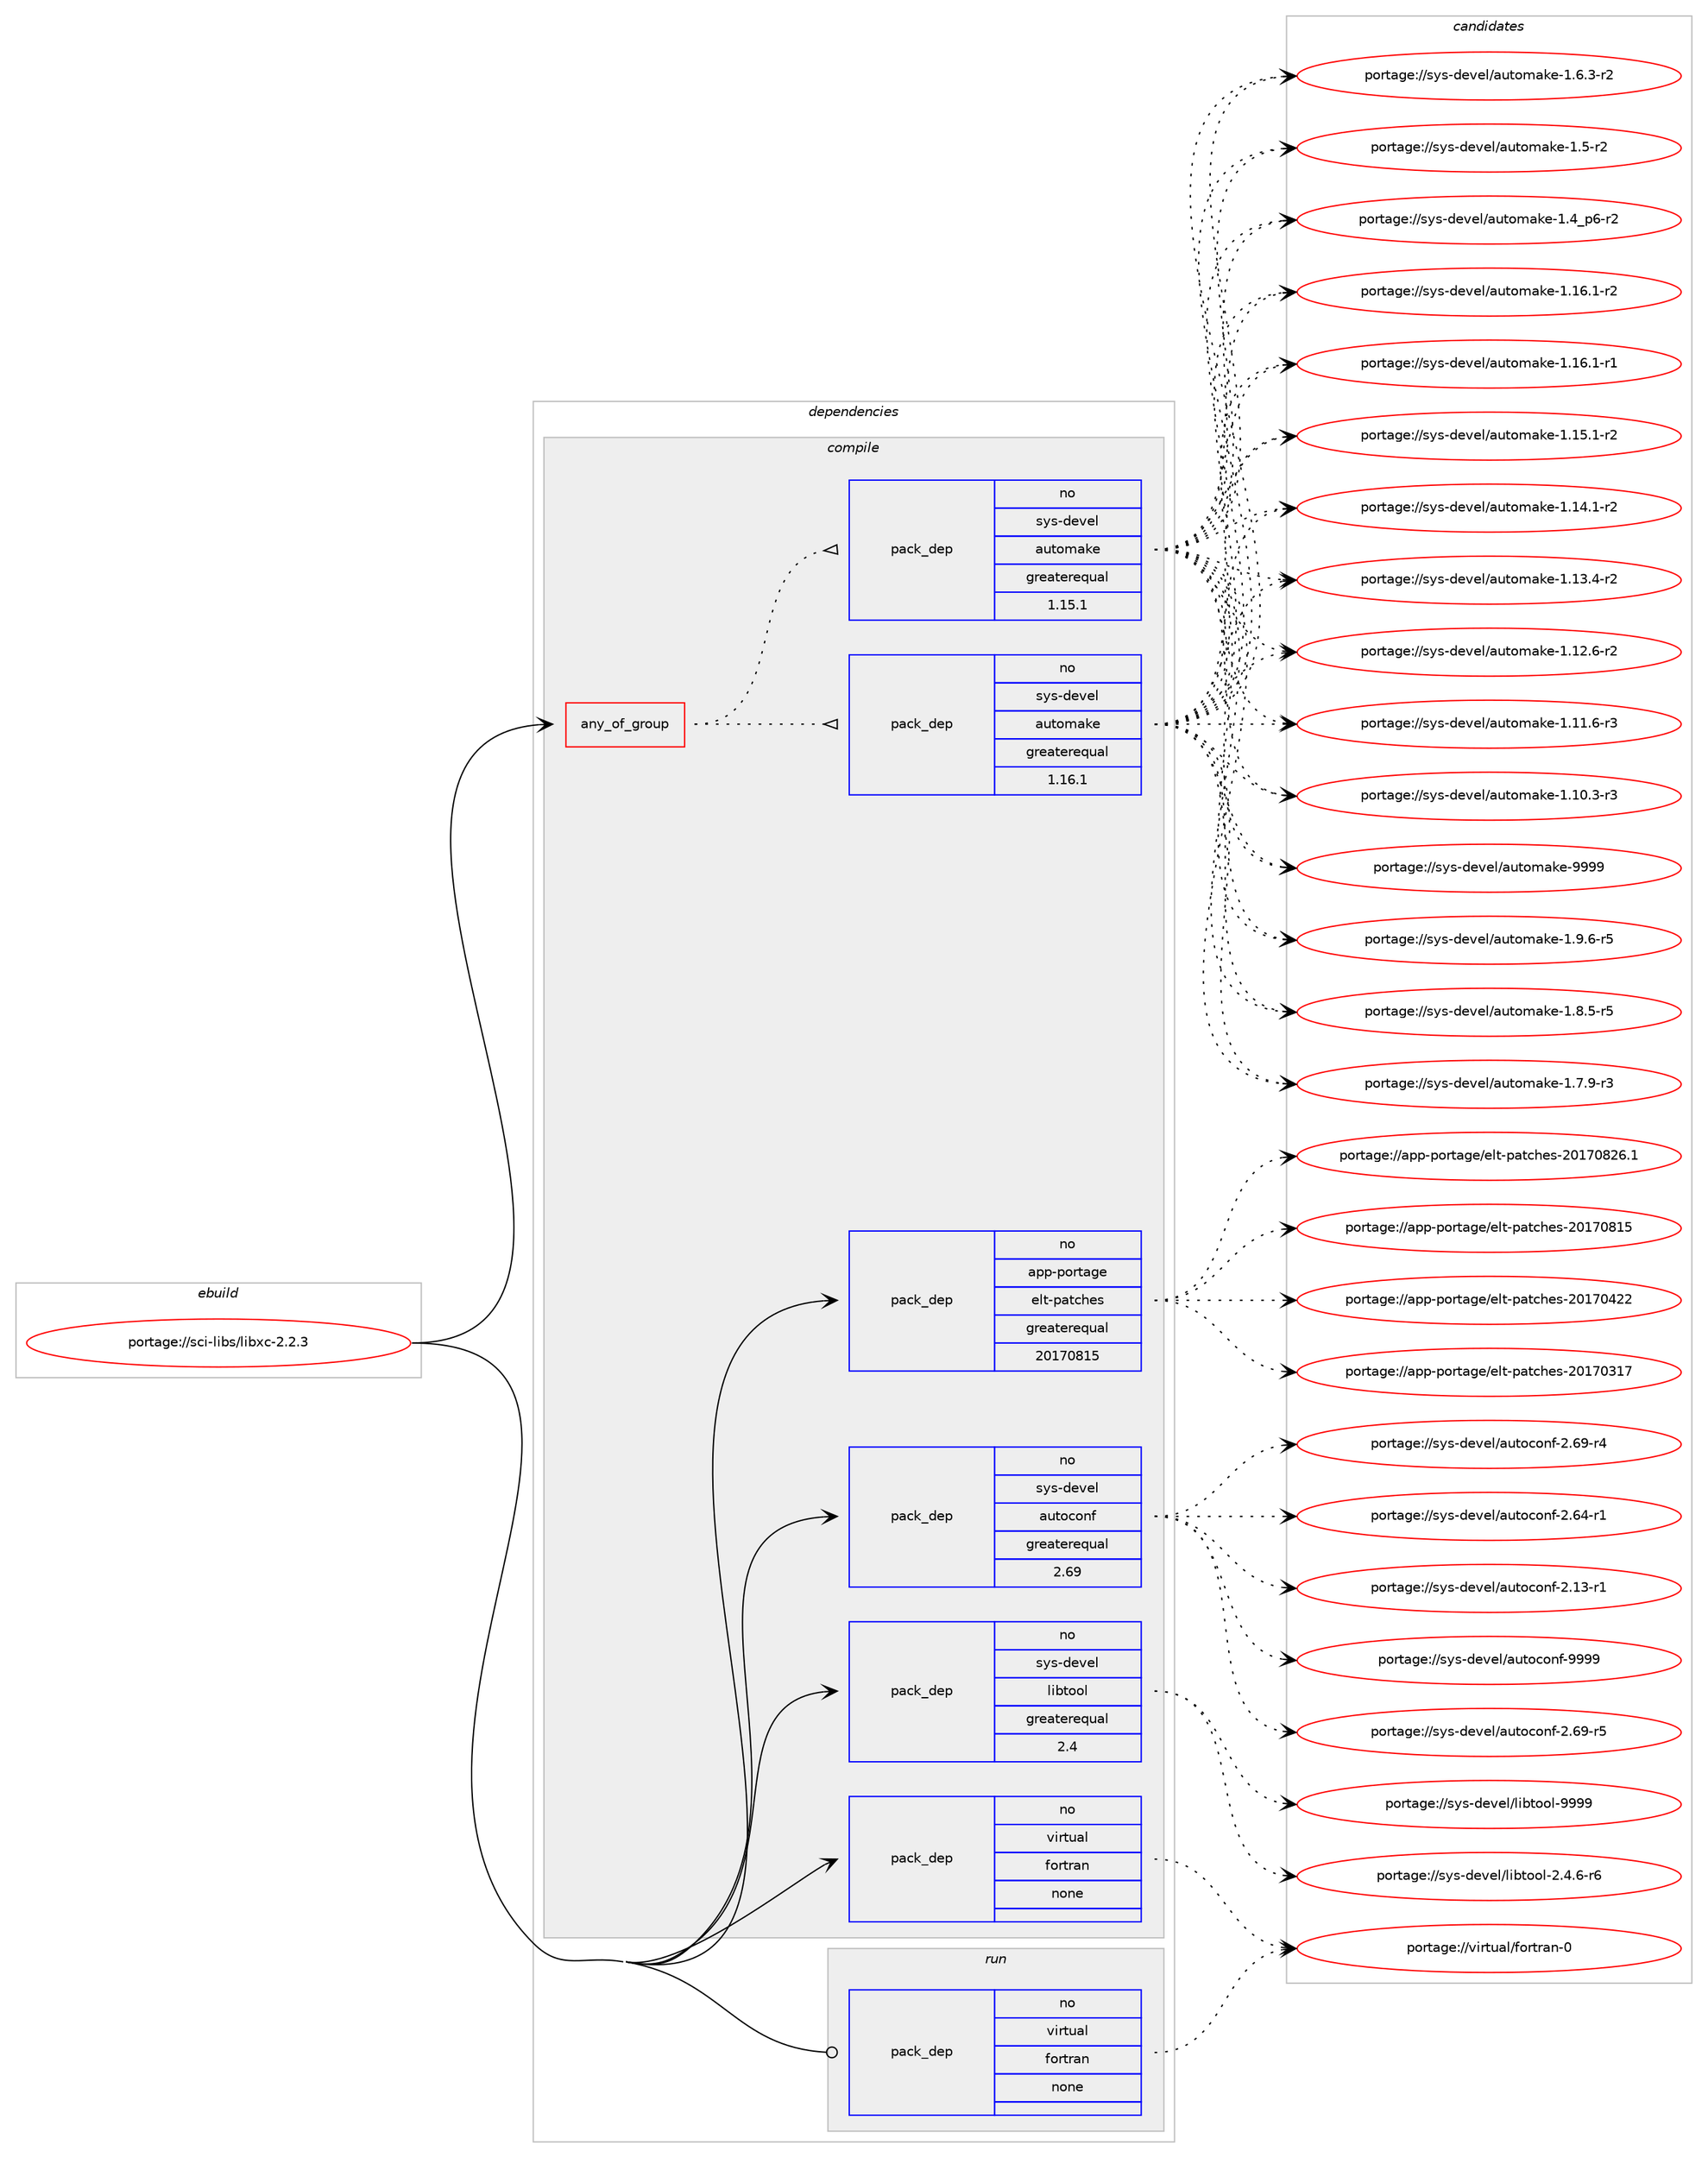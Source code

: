 digraph prolog {

# *************
# Graph options
# *************

newrank=true;
concentrate=true;
compound=true;
graph [rankdir=LR,fontname=Helvetica,fontsize=10,ranksep=1.5];#, ranksep=2.5, nodesep=0.2];
edge  [arrowhead=vee];
node  [fontname=Helvetica,fontsize=10];

# **********
# The ebuild
# **********

subgraph cluster_leftcol {
color=gray;
rank=same;
label=<<i>ebuild</i>>;
id [label="portage://sci-libs/libxc-2.2.3", color=red, width=4, href="../sci-libs/libxc-2.2.3.svg"];
}

# ****************
# The dependencies
# ****************

subgraph cluster_midcol {
color=gray;
label=<<i>dependencies</i>>;
subgraph cluster_compile {
fillcolor="#eeeeee";
style=filled;
label=<<i>compile</i>>;
subgraph any1413 {
dependency87298 [label=<<TABLE BORDER="0" CELLBORDER="1" CELLSPACING="0" CELLPADDING="4"><TR><TD CELLPADDING="10">any_of_group</TD></TR></TABLE>>, shape=none, color=red];subgraph pack68388 {
dependency87299 [label=<<TABLE BORDER="0" CELLBORDER="1" CELLSPACING="0" CELLPADDING="4" WIDTH="220"><TR><TD ROWSPAN="6" CELLPADDING="30">pack_dep</TD></TR><TR><TD WIDTH="110">no</TD></TR><TR><TD>sys-devel</TD></TR><TR><TD>automake</TD></TR><TR><TD>greaterequal</TD></TR><TR><TD>1.16.1</TD></TR></TABLE>>, shape=none, color=blue];
}
dependency87298:e -> dependency87299:w [weight=20,style="dotted",arrowhead="oinv"];
subgraph pack68389 {
dependency87300 [label=<<TABLE BORDER="0" CELLBORDER="1" CELLSPACING="0" CELLPADDING="4" WIDTH="220"><TR><TD ROWSPAN="6" CELLPADDING="30">pack_dep</TD></TR><TR><TD WIDTH="110">no</TD></TR><TR><TD>sys-devel</TD></TR><TR><TD>automake</TD></TR><TR><TD>greaterequal</TD></TR><TR><TD>1.15.1</TD></TR></TABLE>>, shape=none, color=blue];
}
dependency87298:e -> dependency87300:w [weight=20,style="dotted",arrowhead="oinv"];
}
id:e -> dependency87298:w [weight=20,style="solid",arrowhead="vee"];
subgraph pack68390 {
dependency87301 [label=<<TABLE BORDER="0" CELLBORDER="1" CELLSPACING="0" CELLPADDING="4" WIDTH="220"><TR><TD ROWSPAN="6" CELLPADDING="30">pack_dep</TD></TR><TR><TD WIDTH="110">no</TD></TR><TR><TD>app-portage</TD></TR><TR><TD>elt-patches</TD></TR><TR><TD>greaterequal</TD></TR><TR><TD>20170815</TD></TR></TABLE>>, shape=none, color=blue];
}
id:e -> dependency87301:w [weight=20,style="solid",arrowhead="vee"];
subgraph pack68391 {
dependency87302 [label=<<TABLE BORDER="0" CELLBORDER="1" CELLSPACING="0" CELLPADDING="4" WIDTH="220"><TR><TD ROWSPAN="6" CELLPADDING="30">pack_dep</TD></TR><TR><TD WIDTH="110">no</TD></TR><TR><TD>sys-devel</TD></TR><TR><TD>autoconf</TD></TR><TR><TD>greaterequal</TD></TR><TR><TD>2.69</TD></TR></TABLE>>, shape=none, color=blue];
}
id:e -> dependency87302:w [weight=20,style="solid",arrowhead="vee"];
subgraph pack68392 {
dependency87303 [label=<<TABLE BORDER="0" CELLBORDER="1" CELLSPACING="0" CELLPADDING="4" WIDTH="220"><TR><TD ROWSPAN="6" CELLPADDING="30">pack_dep</TD></TR><TR><TD WIDTH="110">no</TD></TR><TR><TD>sys-devel</TD></TR><TR><TD>libtool</TD></TR><TR><TD>greaterequal</TD></TR><TR><TD>2.4</TD></TR></TABLE>>, shape=none, color=blue];
}
id:e -> dependency87303:w [weight=20,style="solid",arrowhead="vee"];
subgraph pack68393 {
dependency87304 [label=<<TABLE BORDER="0" CELLBORDER="1" CELLSPACING="0" CELLPADDING="4" WIDTH="220"><TR><TD ROWSPAN="6" CELLPADDING="30">pack_dep</TD></TR><TR><TD WIDTH="110">no</TD></TR><TR><TD>virtual</TD></TR><TR><TD>fortran</TD></TR><TR><TD>none</TD></TR><TR><TD></TD></TR></TABLE>>, shape=none, color=blue];
}
id:e -> dependency87304:w [weight=20,style="solid",arrowhead="vee"];
}
subgraph cluster_compileandrun {
fillcolor="#eeeeee";
style=filled;
label=<<i>compile and run</i>>;
}
subgraph cluster_run {
fillcolor="#eeeeee";
style=filled;
label=<<i>run</i>>;
subgraph pack68394 {
dependency87305 [label=<<TABLE BORDER="0" CELLBORDER="1" CELLSPACING="0" CELLPADDING="4" WIDTH="220"><TR><TD ROWSPAN="6" CELLPADDING="30">pack_dep</TD></TR><TR><TD WIDTH="110">no</TD></TR><TR><TD>virtual</TD></TR><TR><TD>fortran</TD></TR><TR><TD>none</TD></TR><TR><TD></TD></TR></TABLE>>, shape=none, color=blue];
}
id:e -> dependency87305:w [weight=20,style="solid",arrowhead="odot"];
}
}

# **************
# The candidates
# **************

subgraph cluster_choices {
rank=same;
color=gray;
label=<<i>candidates</i>>;

subgraph choice68388 {
color=black;
nodesep=1;
choice115121115451001011181011084797117116111109971071014557575757 [label="portage://sys-devel/automake-9999", color=red, width=4,href="../sys-devel/automake-9999.svg"];
choice115121115451001011181011084797117116111109971071014549465746544511453 [label="portage://sys-devel/automake-1.9.6-r5", color=red, width=4,href="../sys-devel/automake-1.9.6-r5.svg"];
choice115121115451001011181011084797117116111109971071014549465646534511453 [label="portage://sys-devel/automake-1.8.5-r5", color=red, width=4,href="../sys-devel/automake-1.8.5-r5.svg"];
choice115121115451001011181011084797117116111109971071014549465546574511451 [label="portage://sys-devel/automake-1.7.9-r3", color=red, width=4,href="../sys-devel/automake-1.7.9-r3.svg"];
choice115121115451001011181011084797117116111109971071014549465446514511450 [label="portage://sys-devel/automake-1.6.3-r2", color=red, width=4,href="../sys-devel/automake-1.6.3-r2.svg"];
choice11512111545100101118101108479711711611110997107101454946534511450 [label="portage://sys-devel/automake-1.5-r2", color=red, width=4,href="../sys-devel/automake-1.5-r2.svg"];
choice115121115451001011181011084797117116111109971071014549465295112544511450 [label="portage://sys-devel/automake-1.4_p6-r2", color=red, width=4,href="../sys-devel/automake-1.4_p6-r2.svg"];
choice11512111545100101118101108479711711611110997107101454946495446494511450 [label="portage://sys-devel/automake-1.16.1-r2", color=red, width=4,href="../sys-devel/automake-1.16.1-r2.svg"];
choice11512111545100101118101108479711711611110997107101454946495446494511449 [label="portage://sys-devel/automake-1.16.1-r1", color=red, width=4,href="../sys-devel/automake-1.16.1-r1.svg"];
choice11512111545100101118101108479711711611110997107101454946495346494511450 [label="portage://sys-devel/automake-1.15.1-r2", color=red, width=4,href="../sys-devel/automake-1.15.1-r2.svg"];
choice11512111545100101118101108479711711611110997107101454946495246494511450 [label="portage://sys-devel/automake-1.14.1-r2", color=red, width=4,href="../sys-devel/automake-1.14.1-r2.svg"];
choice11512111545100101118101108479711711611110997107101454946495146524511450 [label="portage://sys-devel/automake-1.13.4-r2", color=red, width=4,href="../sys-devel/automake-1.13.4-r2.svg"];
choice11512111545100101118101108479711711611110997107101454946495046544511450 [label="portage://sys-devel/automake-1.12.6-r2", color=red, width=4,href="../sys-devel/automake-1.12.6-r2.svg"];
choice11512111545100101118101108479711711611110997107101454946494946544511451 [label="portage://sys-devel/automake-1.11.6-r3", color=red, width=4,href="../sys-devel/automake-1.11.6-r3.svg"];
choice11512111545100101118101108479711711611110997107101454946494846514511451 [label="portage://sys-devel/automake-1.10.3-r3", color=red, width=4,href="../sys-devel/automake-1.10.3-r3.svg"];
dependency87299:e -> choice115121115451001011181011084797117116111109971071014557575757:w [style=dotted,weight="100"];
dependency87299:e -> choice115121115451001011181011084797117116111109971071014549465746544511453:w [style=dotted,weight="100"];
dependency87299:e -> choice115121115451001011181011084797117116111109971071014549465646534511453:w [style=dotted,weight="100"];
dependency87299:e -> choice115121115451001011181011084797117116111109971071014549465546574511451:w [style=dotted,weight="100"];
dependency87299:e -> choice115121115451001011181011084797117116111109971071014549465446514511450:w [style=dotted,weight="100"];
dependency87299:e -> choice11512111545100101118101108479711711611110997107101454946534511450:w [style=dotted,weight="100"];
dependency87299:e -> choice115121115451001011181011084797117116111109971071014549465295112544511450:w [style=dotted,weight="100"];
dependency87299:e -> choice11512111545100101118101108479711711611110997107101454946495446494511450:w [style=dotted,weight="100"];
dependency87299:e -> choice11512111545100101118101108479711711611110997107101454946495446494511449:w [style=dotted,weight="100"];
dependency87299:e -> choice11512111545100101118101108479711711611110997107101454946495346494511450:w [style=dotted,weight="100"];
dependency87299:e -> choice11512111545100101118101108479711711611110997107101454946495246494511450:w [style=dotted,weight="100"];
dependency87299:e -> choice11512111545100101118101108479711711611110997107101454946495146524511450:w [style=dotted,weight="100"];
dependency87299:e -> choice11512111545100101118101108479711711611110997107101454946495046544511450:w [style=dotted,weight="100"];
dependency87299:e -> choice11512111545100101118101108479711711611110997107101454946494946544511451:w [style=dotted,weight="100"];
dependency87299:e -> choice11512111545100101118101108479711711611110997107101454946494846514511451:w [style=dotted,weight="100"];
}
subgraph choice68389 {
color=black;
nodesep=1;
choice115121115451001011181011084797117116111109971071014557575757 [label="portage://sys-devel/automake-9999", color=red, width=4,href="../sys-devel/automake-9999.svg"];
choice115121115451001011181011084797117116111109971071014549465746544511453 [label="portage://sys-devel/automake-1.9.6-r5", color=red, width=4,href="../sys-devel/automake-1.9.6-r5.svg"];
choice115121115451001011181011084797117116111109971071014549465646534511453 [label="portage://sys-devel/automake-1.8.5-r5", color=red, width=4,href="../sys-devel/automake-1.8.5-r5.svg"];
choice115121115451001011181011084797117116111109971071014549465546574511451 [label="portage://sys-devel/automake-1.7.9-r3", color=red, width=4,href="../sys-devel/automake-1.7.9-r3.svg"];
choice115121115451001011181011084797117116111109971071014549465446514511450 [label="portage://sys-devel/automake-1.6.3-r2", color=red, width=4,href="../sys-devel/automake-1.6.3-r2.svg"];
choice11512111545100101118101108479711711611110997107101454946534511450 [label="portage://sys-devel/automake-1.5-r2", color=red, width=4,href="../sys-devel/automake-1.5-r2.svg"];
choice115121115451001011181011084797117116111109971071014549465295112544511450 [label="portage://sys-devel/automake-1.4_p6-r2", color=red, width=4,href="../sys-devel/automake-1.4_p6-r2.svg"];
choice11512111545100101118101108479711711611110997107101454946495446494511450 [label="portage://sys-devel/automake-1.16.1-r2", color=red, width=4,href="../sys-devel/automake-1.16.1-r2.svg"];
choice11512111545100101118101108479711711611110997107101454946495446494511449 [label="portage://sys-devel/automake-1.16.1-r1", color=red, width=4,href="../sys-devel/automake-1.16.1-r1.svg"];
choice11512111545100101118101108479711711611110997107101454946495346494511450 [label="portage://sys-devel/automake-1.15.1-r2", color=red, width=4,href="../sys-devel/automake-1.15.1-r2.svg"];
choice11512111545100101118101108479711711611110997107101454946495246494511450 [label="portage://sys-devel/automake-1.14.1-r2", color=red, width=4,href="../sys-devel/automake-1.14.1-r2.svg"];
choice11512111545100101118101108479711711611110997107101454946495146524511450 [label="portage://sys-devel/automake-1.13.4-r2", color=red, width=4,href="../sys-devel/automake-1.13.4-r2.svg"];
choice11512111545100101118101108479711711611110997107101454946495046544511450 [label="portage://sys-devel/automake-1.12.6-r2", color=red, width=4,href="../sys-devel/automake-1.12.6-r2.svg"];
choice11512111545100101118101108479711711611110997107101454946494946544511451 [label="portage://sys-devel/automake-1.11.6-r3", color=red, width=4,href="../sys-devel/automake-1.11.6-r3.svg"];
choice11512111545100101118101108479711711611110997107101454946494846514511451 [label="portage://sys-devel/automake-1.10.3-r3", color=red, width=4,href="../sys-devel/automake-1.10.3-r3.svg"];
dependency87300:e -> choice115121115451001011181011084797117116111109971071014557575757:w [style=dotted,weight="100"];
dependency87300:e -> choice115121115451001011181011084797117116111109971071014549465746544511453:w [style=dotted,weight="100"];
dependency87300:e -> choice115121115451001011181011084797117116111109971071014549465646534511453:w [style=dotted,weight="100"];
dependency87300:e -> choice115121115451001011181011084797117116111109971071014549465546574511451:w [style=dotted,weight="100"];
dependency87300:e -> choice115121115451001011181011084797117116111109971071014549465446514511450:w [style=dotted,weight="100"];
dependency87300:e -> choice11512111545100101118101108479711711611110997107101454946534511450:w [style=dotted,weight="100"];
dependency87300:e -> choice115121115451001011181011084797117116111109971071014549465295112544511450:w [style=dotted,weight="100"];
dependency87300:e -> choice11512111545100101118101108479711711611110997107101454946495446494511450:w [style=dotted,weight="100"];
dependency87300:e -> choice11512111545100101118101108479711711611110997107101454946495446494511449:w [style=dotted,weight="100"];
dependency87300:e -> choice11512111545100101118101108479711711611110997107101454946495346494511450:w [style=dotted,weight="100"];
dependency87300:e -> choice11512111545100101118101108479711711611110997107101454946495246494511450:w [style=dotted,weight="100"];
dependency87300:e -> choice11512111545100101118101108479711711611110997107101454946495146524511450:w [style=dotted,weight="100"];
dependency87300:e -> choice11512111545100101118101108479711711611110997107101454946495046544511450:w [style=dotted,weight="100"];
dependency87300:e -> choice11512111545100101118101108479711711611110997107101454946494946544511451:w [style=dotted,weight="100"];
dependency87300:e -> choice11512111545100101118101108479711711611110997107101454946494846514511451:w [style=dotted,weight="100"];
}
subgraph choice68390 {
color=black;
nodesep=1;
choice971121124511211111411697103101471011081164511297116991041011154550484955485650544649 [label="portage://app-portage/elt-patches-20170826.1", color=red, width=4,href="../app-portage/elt-patches-20170826.1.svg"];
choice97112112451121111141169710310147101108116451129711699104101115455048495548564953 [label="portage://app-portage/elt-patches-20170815", color=red, width=4,href="../app-portage/elt-patches-20170815.svg"];
choice97112112451121111141169710310147101108116451129711699104101115455048495548525050 [label="portage://app-portage/elt-patches-20170422", color=red, width=4,href="../app-portage/elt-patches-20170422.svg"];
choice97112112451121111141169710310147101108116451129711699104101115455048495548514955 [label="portage://app-portage/elt-patches-20170317", color=red, width=4,href="../app-portage/elt-patches-20170317.svg"];
dependency87301:e -> choice971121124511211111411697103101471011081164511297116991041011154550484955485650544649:w [style=dotted,weight="100"];
dependency87301:e -> choice97112112451121111141169710310147101108116451129711699104101115455048495548564953:w [style=dotted,weight="100"];
dependency87301:e -> choice97112112451121111141169710310147101108116451129711699104101115455048495548525050:w [style=dotted,weight="100"];
dependency87301:e -> choice97112112451121111141169710310147101108116451129711699104101115455048495548514955:w [style=dotted,weight="100"];
}
subgraph choice68391 {
color=black;
nodesep=1;
choice115121115451001011181011084797117116111991111101024557575757 [label="portage://sys-devel/autoconf-9999", color=red, width=4,href="../sys-devel/autoconf-9999.svg"];
choice1151211154510010111810110847971171161119911111010245504654574511453 [label="portage://sys-devel/autoconf-2.69-r5", color=red, width=4,href="../sys-devel/autoconf-2.69-r5.svg"];
choice1151211154510010111810110847971171161119911111010245504654574511452 [label="portage://sys-devel/autoconf-2.69-r4", color=red, width=4,href="../sys-devel/autoconf-2.69-r4.svg"];
choice1151211154510010111810110847971171161119911111010245504654524511449 [label="portage://sys-devel/autoconf-2.64-r1", color=red, width=4,href="../sys-devel/autoconf-2.64-r1.svg"];
choice1151211154510010111810110847971171161119911111010245504649514511449 [label="portage://sys-devel/autoconf-2.13-r1", color=red, width=4,href="../sys-devel/autoconf-2.13-r1.svg"];
dependency87302:e -> choice115121115451001011181011084797117116111991111101024557575757:w [style=dotted,weight="100"];
dependency87302:e -> choice1151211154510010111810110847971171161119911111010245504654574511453:w [style=dotted,weight="100"];
dependency87302:e -> choice1151211154510010111810110847971171161119911111010245504654574511452:w [style=dotted,weight="100"];
dependency87302:e -> choice1151211154510010111810110847971171161119911111010245504654524511449:w [style=dotted,weight="100"];
dependency87302:e -> choice1151211154510010111810110847971171161119911111010245504649514511449:w [style=dotted,weight="100"];
}
subgraph choice68392 {
color=black;
nodesep=1;
choice1151211154510010111810110847108105981161111111084557575757 [label="portage://sys-devel/libtool-9999", color=red, width=4,href="../sys-devel/libtool-9999.svg"];
choice1151211154510010111810110847108105981161111111084550465246544511454 [label="portage://sys-devel/libtool-2.4.6-r6", color=red, width=4,href="../sys-devel/libtool-2.4.6-r6.svg"];
dependency87303:e -> choice1151211154510010111810110847108105981161111111084557575757:w [style=dotted,weight="100"];
dependency87303:e -> choice1151211154510010111810110847108105981161111111084550465246544511454:w [style=dotted,weight="100"];
}
subgraph choice68393 {
color=black;
nodesep=1;
choice1181051141161179710847102111114116114971104548 [label="portage://virtual/fortran-0", color=red, width=4,href="../virtual/fortran-0.svg"];
dependency87304:e -> choice1181051141161179710847102111114116114971104548:w [style=dotted,weight="100"];
}
subgraph choice68394 {
color=black;
nodesep=1;
choice1181051141161179710847102111114116114971104548 [label="portage://virtual/fortran-0", color=red, width=4,href="../virtual/fortran-0.svg"];
dependency87305:e -> choice1181051141161179710847102111114116114971104548:w [style=dotted,weight="100"];
}
}

}
